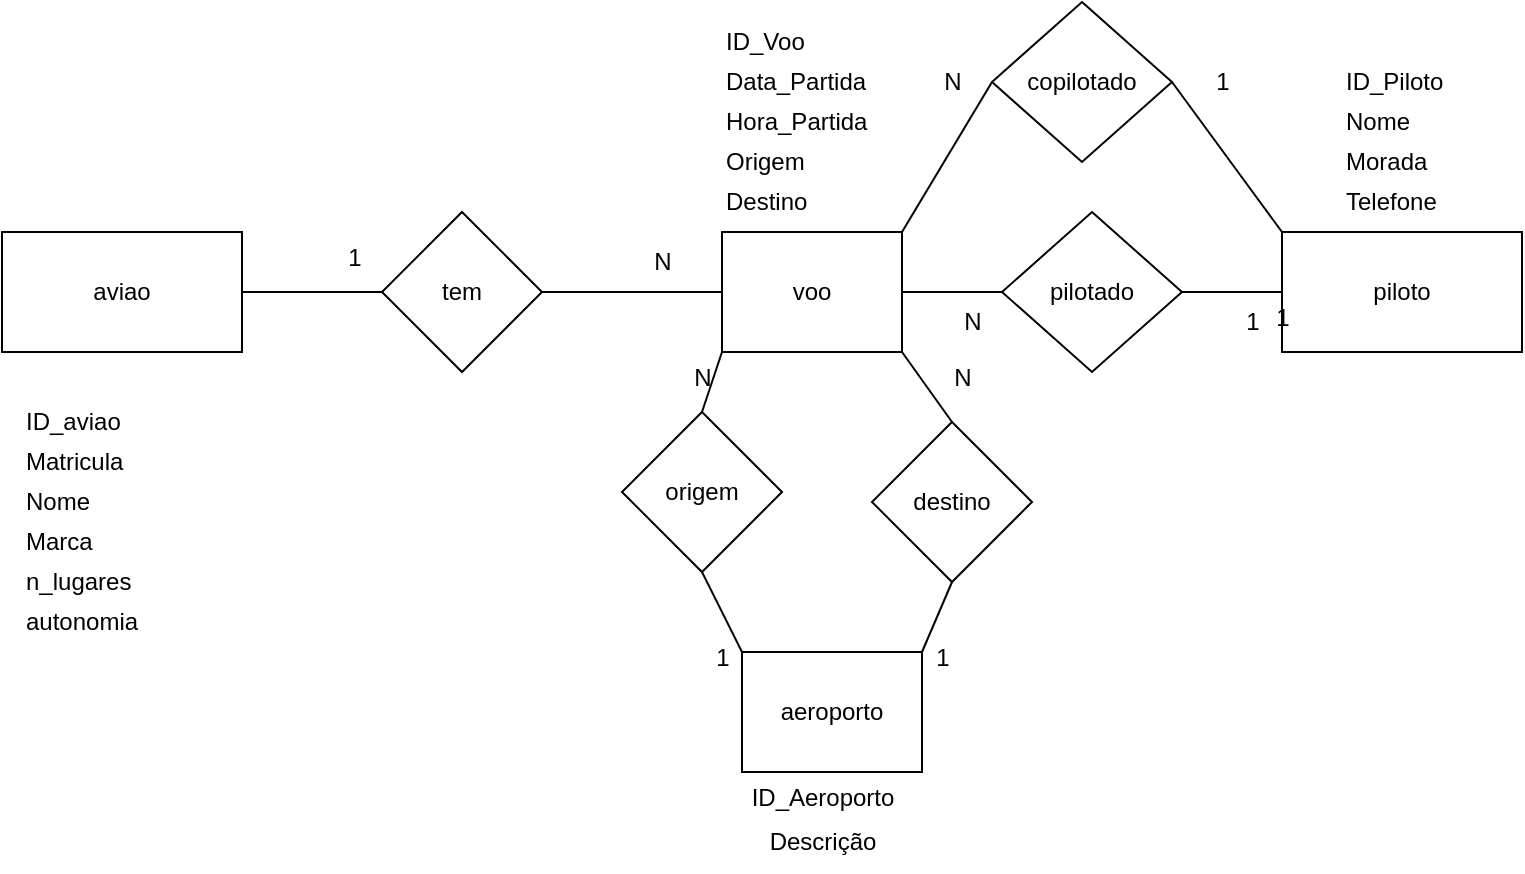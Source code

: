 <mxfile version="22.0.8" type="device">
  <diagram name="Página-1" id="htZv3j2Lb_rtN7Itxag-">
    <mxGraphModel dx="584" dy="736" grid="1" gridSize="10" guides="1" tooltips="1" connect="1" arrows="1" fold="1" page="1" pageScale="1" pageWidth="827" pageHeight="1169" math="0" shadow="0">
      <root>
        <mxCell id="0" />
        <mxCell id="1" parent="0" />
        <mxCell id="X_azOLrD9n7pmkHrVyK5-1" value="aviao" style="rounded=0;whiteSpace=wrap;html=1;" vertex="1" parent="1">
          <mxGeometry x="20" y="190" width="120" height="60" as="geometry" />
        </mxCell>
        <mxCell id="X_azOLrD9n7pmkHrVyK5-3" value="piloto" style="rounded=0;whiteSpace=wrap;html=1;" vertex="1" parent="1">
          <mxGeometry x="660" y="190" width="120" height="60" as="geometry" />
        </mxCell>
        <mxCell id="X_azOLrD9n7pmkHrVyK5-4" value="voo" style="rounded=0;whiteSpace=wrap;html=1;" vertex="1" parent="1">
          <mxGeometry x="380" y="190" width="90" height="60" as="geometry" />
        </mxCell>
        <mxCell id="X_azOLrD9n7pmkHrVyK5-8" value="tem" style="rhombus;whiteSpace=wrap;html=1;" vertex="1" parent="1">
          <mxGeometry x="210" y="180" width="80" height="80" as="geometry" />
        </mxCell>
        <mxCell id="X_azOLrD9n7pmkHrVyK5-9" value="" style="endArrow=none;html=1;rounded=0;exitX=0;exitY=0.5;exitDx=0;exitDy=0;entryX=1;entryY=0.5;entryDx=0;entryDy=0;" edge="1" parent="1" source="X_azOLrD9n7pmkHrVyK5-8" target="X_azOLrD9n7pmkHrVyK5-1">
          <mxGeometry width="50" height="50" relative="1" as="geometry">
            <mxPoint x="390" y="110" as="sourcePoint" />
            <mxPoint x="470" y="220" as="targetPoint" />
          </mxGeometry>
        </mxCell>
        <mxCell id="X_azOLrD9n7pmkHrVyK5-10" value="" style="endArrow=none;html=1;rounded=0;exitX=1;exitY=0.5;exitDx=0;exitDy=0;" edge="1" parent="1" source="X_azOLrD9n7pmkHrVyK5-8" target="X_azOLrD9n7pmkHrVyK5-4">
          <mxGeometry width="50" height="50" relative="1" as="geometry">
            <mxPoint x="390" y="220" as="sourcePoint" />
            <mxPoint x="240" y="220" as="targetPoint" />
          </mxGeometry>
        </mxCell>
        <mxCell id="X_azOLrD9n7pmkHrVyK5-11" value="1" style="text;html=1;align=center;verticalAlign=middle;resizable=0;points=[];autosize=1;strokeColor=none;fillColor=none;" vertex="1" parent="1">
          <mxGeometry x="181" y="188" width="30" height="30" as="geometry" />
        </mxCell>
        <mxCell id="X_azOLrD9n7pmkHrVyK5-12" value="N" style="text;html=1;align=center;verticalAlign=middle;resizable=0;points=[];autosize=1;strokeColor=none;fillColor=none;" vertex="1" parent="1">
          <mxGeometry x="335" y="190" width="30" height="30" as="geometry" />
        </mxCell>
        <mxCell id="X_azOLrD9n7pmkHrVyK5-13" value="ID_aviao" style="text;html=1;align=left;verticalAlign=middle;resizable=0;points=[];autosize=1;strokeColor=none;fillColor=none;" vertex="1" parent="1">
          <mxGeometry x="30" y="270" width="70" height="30" as="geometry" />
        </mxCell>
        <mxCell id="X_azOLrD9n7pmkHrVyK5-14" value="Matricula" style="text;html=1;align=left;verticalAlign=middle;resizable=0;points=[];autosize=1;strokeColor=none;fillColor=none;" vertex="1" parent="1">
          <mxGeometry x="30" y="290" width="70" height="30" as="geometry" />
        </mxCell>
        <mxCell id="X_azOLrD9n7pmkHrVyK5-15" value="ID_Voo" style="text;html=1;align=left;verticalAlign=middle;resizable=0;points=[];autosize=1;strokeColor=none;fillColor=none;" vertex="1" parent="1">
          <mxGeometry x="380" y="80" width="60" height="30" as="geometry" />
        </mxCell>
        <mxCell id="X_azOLrD9n7pmkHrVyK5-16" value="Data_Partida" style="text;html=1;align=left;verticalAlign=middle;resizable=0;points=[];autosize=1;strokeColor=none;fillColor=none;" vertex="1" parent="1">
          <mxGeometry x="380" y="100" width="90" height="30" as="geometry" />
        </mxCell>
        <mxCell id="X_azOLrD9n7pmkHrVyK5-17" value="Hora_Partida" style="text;html=1;align=left;verticalAlign=middle;resizable=0;points=[];autosize=1;strokeColor=none;fillColor=none;" vertex="1" parent="1">
          <mxGeometry x="380" y="120" width="90" height="30" as="geometry" />
        </mxCell>
        <mxCell id="X_azOLrD9n7pmkHrVyK5-18" value="Origem" style="text;html=1;align=left;verticalAlign=middle;resizable=0;points=[];autosize=1;strokeColor=none;fillColor=none;" vertex="1" parent="1">
          <mxGeometry x="380" y="140" width="60" height="30" as="geometry" />
        </mxCell>
        <mxCell id="X_azOLrD9n7pmkHrVyK5-19" value="pilotado" style="rhombus;whiteSpace=wrap;html=1;" vertex="1" parent="1">
          <mxGeometry x="520" y="180" width="90" height="80" as="geometry" />
        </mxCell>
        <mxCell id="X_azOLrD9n7pmkHrVyK5-20" value="" style="endArrow=none;html=1;rounded=0;exitX=1;exitY=0.5;exitDx=0;exitDy=0;entryX=0;entryY=0.5;entryDx=0;entryDy=0;" edge="1" parent="1" source="X_azOLrD9n7pmkHrVyK5-19" target="X_azOLrD9n7pmkHrVyK5-3">
          <mxGeometry width="50" height="50" relative="1" as="geometry">
            <mxPoint x="610" y="110" as="sourcePoint" />
            <mxPoint x="640" y="220" as="targetPoint" />
          </mxGeometry>
        </mxCell>
        <mxCell id="X_azOLrD9n7pmkHrVyK5-21" value="" style="endArrow=none;html=1;rounded=0;exitX=0;exitY=0.5;exitDx=0;exitDy=0;entryX=1;entryY=0.5;entryDx=0;entryDy=0;" edge="1" parent="1" source="X_azOLrD9n7pmkHrVyK5-19" target="X_azOLrD9n7pmkHrVyK5-4">
          <mxGeometry width="50" height="50" relative="1" as="geometry">
            <mxPoint x="610" y="110" as="sourcePoint" />
            <mxPoint x="490" y="220" as="targetPoint" />
          </mxGeometry>
        </mxCell>
        <mxCell id="X_azOLrD9n7pmkHrVyK5-23" value="Nome" style="text;html=1;align=left;verticalAlign=middle;resizable=0;points=[];autosize=1;strokeColor=none;fillColor=none;" vertex="1" parent="1">
          <mxGeometry x="690" y="120" width="60" height="30" as="geometry" />
        </mxCell>
        <mxCell id="X_azOLrD9n7pmkHrVyK5-24" value="Morada" style="text;html=1;align=left;verticalAlign=middle;resizable=0;points=[];autosize=1;strokeColor=none;fillColor=none;" vertex="1" parent="1">
          <mxGeometry x="690" y="140" width="60" height="30" as="geometry" />
        </mxCell>
        <mxCell id="X_azOLrD9n7pmkHrVyK5-25" value="ID_Piloto" style="text;html=1;align=left;verticalAlign=middle;resizable=0;points=[];autosize=1;strokeColor=none;fillColor=none;" vertex="1" parent="1">
          <mxGeometry x="690" y="100" width="70" height="30" as="geometry" />
        </mxCell>
        <mxCell id="X_azOLrD9n7pmkHrVyK5-30" value="Telefone" style="text;html=1;align=left;verticalAlign=middle;resizable=0;points=[];autosize=1;strokeColor=none;fillColor=none;" vertex="1" parent="1">
          <mxGeometry x="690" y="160" width="70" height="30" as="geometry" />
        </mxCell>
        <mxCell id="X_azOLrD9n7pmkHrVyK5-33" value="1" style="text;html=1;align=center;verticalAlign=middle;resizable=0;points=[];autosize=1;strokeColor=none;fillColor=none;" vertex="1" parent="1">
          <mxGeometry x="630" y="220" width="30" height="30" as="geometry" />
        </mxCell>
        <mxCell id="X_azOLrD9n7pmkHrVyK5-40" value="Nome" style="text;html=1;align=left;verticalAlign=middle;resizable=0;points=[];autosize=1;strokeColor=none;fillColor=none;" vertex="1" parent="1">
          <mxGeometry x="30" y="310" width="60" height="30" as="geometry" />
        </mxCell>
        <mxCell id="X_azOLrD9n7pmkHrVyK5-41" value="Marca" style="text;html=1;align=left;verticalAlign=middle;resizable=0;points=[];autosize=1;strokeColor=none;fillColor=none;" vertex="1" parent="1">
          <mxGeometry x="30" y="330" width="60" height="30" as="geometry" />
        </mxCell>
        <mxCell id="X_azOLrD9n7pmkHrVyK5-42" value="n_lugares" style="text;html=1;align=left;verticalAlign=middle;resizable=0;points=[];autosize=1;strokeColor=none;fillColor=none;" vertex="1" parent="1">
          <mxGeometry x="30" y="350" width="80" height="30" as="geometry" />
        </mxCell>
        <mxCell id="X_azOLrD9n7pmkHrVyK5-43" value="autonomia" style="text;html=1;align=left;verticalAlign=middle;resizable=0;points=[];autosize=1;strokeColor=none;fillColor=none;" vertex="1" parent="1">
          <mxGeometry x="30" y="370" width="80" height="30" as="geometry" />
        </mxCell>
        <mxCell id="X_azOLrD9n7pmkHrVyK5-44" value="Destino" style="text;html=1;align=left;verticalAlign=middle;resizable=0;points=[];autosize=1;strokeColor=none;fillColor=none;" vertex="1" parent="1">
          <mxGeometry x="380" y="160" width="60" height="30" as="geometry" />
        </mxCell>
        <mxCell id="X_azOLrD9n7pmkHrVyK5-45" value="copilotado" style="rhombus;whiteSpace=wrap;html=1;" vertex="1" parent="1">
          <mxGeometry x="515" y="75" width="90" height="80" as="geometry" />
        </mxCell>
        <mxCell id="X_azOLrD9n7pmkHrVyK5-46" value="N" style="text;html=1;align=center;verticalAlign=middle;resizable=0;points=[];autosize=1;strokeColor=none;fillColor=none;" vertex="1" parent="1">
          <mxGeometry x="480" y="100" width="30" height="30" as="geometry" />
        </mxCell>
        <mxCell id="X_azOLrD9n7pmkHrVyK5-47" value="1" style="text;html=1;align=center;verticalAlign=middle;resizable=0;points=[];autosize=1;strokeColor=none;fillColor=none;" vertex="1" parent="1">
          <mxGeometry x="615" y="100" width="30" height="30" as="geometry" />
        </mxCell>
        <mxCell id="X_azOLrD9n7pmkHrVyK5-48" value="" style="endArrow=none;html=1;rounded=0;entryX=0;entryY=0.5;entryDx=0;entryDy=0;exitX=1;exitY=0;exitDx=0;exitDy=0;" edge="1" parent="1" source="X_azOLrD9n7pmkHrVyK5-4" target="X_azOLrD9n7pmkHrVyK5-45">
          <mxGeometry width="50" height="50" relative="1" as="geometry">
            <mxPoint x="650" y="190" as="sourcePoint" />
            <mxPoint x="700" y="140" as="targetPoint" />
          </mxGeometry>
        </mxCell>
        <mxCell id="X_azOLrD9n7pmkHrVyK5-50" value="N" style="text;html=1;align=center;verticalAlign=middle;resizable=0;points=[];autosize=1;strokeColor=none;fillColor=none;" vertex="1" parent="1">
          <mxGeometry x="490" y="220" width="30" height="30" as="geometry" />
        </mxCell>
        <mxCell id="X_azOLrD9n7pmkHrVyK5-51" value="1" style="text;html=1;align=center;verticalAlign=middle;resizable=0;points=[];autosize=1;strokeColor=none;fillColor=none;" vertex="1" parent="1">
          <mxGeometry x="645" y="218" width="30" height="30" as="geometry" />
        </mxCell>
        <mxCell id="X_azOLrD9n7pmkHrVyK5-52" value="" style="endArrow=none;html=1;rounded=0;entryX=1;entryY=0.5;entryDx=0;entryDy=0;exitX=0;exitY=0;exitDx=0;exitDy=0;" edge="1" parent="1" source="X_azOLrD9n7pmkHrVyK5-3" target="X_azOLrD9n7pmkHrVyK5-45">
          <mxGeometry width="50" height="50" relative="1" as="geometry">
            <mxPoint x="480" y="200" as="sourcePoint" />
            <mxPoint x="525" y="125" as="targetPoint" />
          </mxGeometry>
        </mxCell>
        <mxCell id="X_azOLrD9n7pmkHrVyK5-53" value="aeroporto" style="rounded=0;whiteSpace=wrap;html=1;" vertex="1" parent="1">
          <mxGeometry x="390" y="400" width="90" height="60" as="geometry" />
        </mxCell>
        <mxCell id="X_azOLrD9n7pmkHrVyK5-54" value="origem" style="rhombus;whiteSpace=wrap;html=1;" vertex="1" parent="1">
          <mxGeometry x="330" y="280" width="80" height="80" as="geometry" />
        </mxCell>
        <mxCell id="X_azOLrD9n7pmkHrVyK5-55" value="destino" style="rhombus;whiteSpace=wrap;html=1;" vertex="1" parent="1">
          <mxGeometry x="455" y="285" width="80" height="80" as="geometry" />
        </mxCell>
        <mxCell id="X_azOLrD9n7pmkHrVyK5-56" value="" style="endArrow=none;html=1;rounded=0;entryX=0;entryY=1;entryDx=0;entryDy=0;exitX=0.5;exitY=0;exitDx=0;exitDy=0;" edge="1" parent="1" source="X_azOLrD9n7pmkHrVyK5-54" target="X_azOLrD9n7pmkHrVyK5-4">
          <mxGeometry width="50" height="50" relative="1" as="geometry">
            <mxPoint x="280" y="190" as="sourcePoint" />
            <mxPoint x="330" y="140" as="targetPoint" />
          </mxGeometry>
        </mxCell>
        <mxCell id="X_azOLrD9n7pmkHrVyK5-57" value="" style="endArrow=none;html=1;rounded=0;entryX=0;entryY=0;entryDx=0;entryDy=0;exitX=0.5;exitY=1;exitDx=0;exitDy=0;" edge="1" parent="1" source="X_azOLrD9n7pmkHrVyK5-54" target="X_azOLrD9n7pmkHrVyK5-53">
          <mxGeometry width="50" height="50" relative="1" as="geometry">
            <mxPoint x="390" y="295" as="sourcePoint" />
            <mxPoint x="390" y="260" as="targetPoint" />
          </mxGeometry>
        </mxCell>
        <mxCell id="X_azOLrD9n7pmkHrVyK5-58" value="" style="endArrow=none;html=1;rounded=0;entryX=0.5;entryY=0;entryDx=0;entryDy=0;exitX=1;exitY=1;exitDx=0;exitDy=0;" edge="1" parent="1" source="X_azOLrD9n7pmkHrVyK5-4" target="X_azOLrD9n7pmkHrVyK5-55">
          <mxGeometry width="50" height="50" relative="1" as="geometry">
            <mxPoint x="390" y="375" as="sourcePoint" />
            <mxPoint x="410" y="400" as="targetPoint" />
          </mxGeometry>
        </mxCell>
        <mxCell id="X_azOLrD9n7pmkHrVyK5-59" value="" style="endArrow=none;html=1;rounded=0;entryX=1;entryY=0;entryDx=0;entryDy=0;exitX=0.5;exitY=1;exitDx=0;exitDy=0;" edge="1" parent="1" source="X_azOLrD9n7pmkHrVyK5-55" target="X_azOLrD9n7pmkHrVyK5-53">
          <mxGeometry width="50" height="50" relative="1" as="geometry">
            <mxPoint x="480" y="260" as="sourcePoint" />
            <mxPoint x="505" y="295" as="targetPoint" />
          </mxGeometry>
        </mxCell>
        <mxCell id="X_azOLrD9n7pmkHrVyK5-60" value="ID_Aeroporto" style="text;html=1;align=center;verticalAlign=middle;resizable=0;points=[];autosize=1;strokeColor=none;fillColor=none;" vertex="1" parent="1">
          <mxGeometry x="385" y="458" width="90" height="30" as="geometry" />
        </mxCell>
        <mxCell id="X_azOLrD9n7pmkHrVyK5-61" value="Descrição" style="text;html=1;align=center;verticalAlign=middle;resizable=0;points=[];autosize=1;strokeColor=none;fillColor=none;" vertex="1" parent="1">
          <mxGeometry x="390" y="480" width="80" height="30" as="geometry" />
        </mxCell>
        <mxCell id="X_azOLrD9n7pmkHrVyK5-62" value="1" style="text;html=1;align=center;verticalAlign=middle;resizable=0;points=[];autosize=1;strokeColor=none;fillColor=none;" vertex="1" parent="1">
          <mxGeometry x="365" y="388" width="30" height="30" as="geometry" />
        </mxCell>
        <mxCell id="X_azOLrD9n7pmkHrVyK5-63" value="N" style="text;html=1;align=center;verticalAlign=middle;resizable=0;points=[];autosize=1;strokeColor=none;fillColor=none;" vertex="1" parent="1">
          <mxGeometry x="355" y="248" width="30" height="30" as="geometry" />
        </mxCell>
        <mxCell id="X_azOLrD9n7pmkHrVyK5-64" value="N" style="text;html=1;align=center;verticalAlign=middle;resizable=0;points=[];autosize=1;strokeColor=none;fillColor=none;" vertex="1" parent="1">
          <mxGeometry x="485" y="248" width="30" height="30" as="geometry" />
        </mxCell>
        <mxCell id="X_azOLrD9n7pmkHrVyK5-65" value="1" style="text;html=1;align=center;verticalAlign=middle;resizable=0;points=[];autosize=1;strokeColor=none;fillColor=none;" vertex="1" parent="1">
          <mxGeometry x="475" y="388" width="30" height="30" as="geometry" />
        </mxCell>
      </root>
    </mxGraphModel>
  </diagram>
</mxfile>
